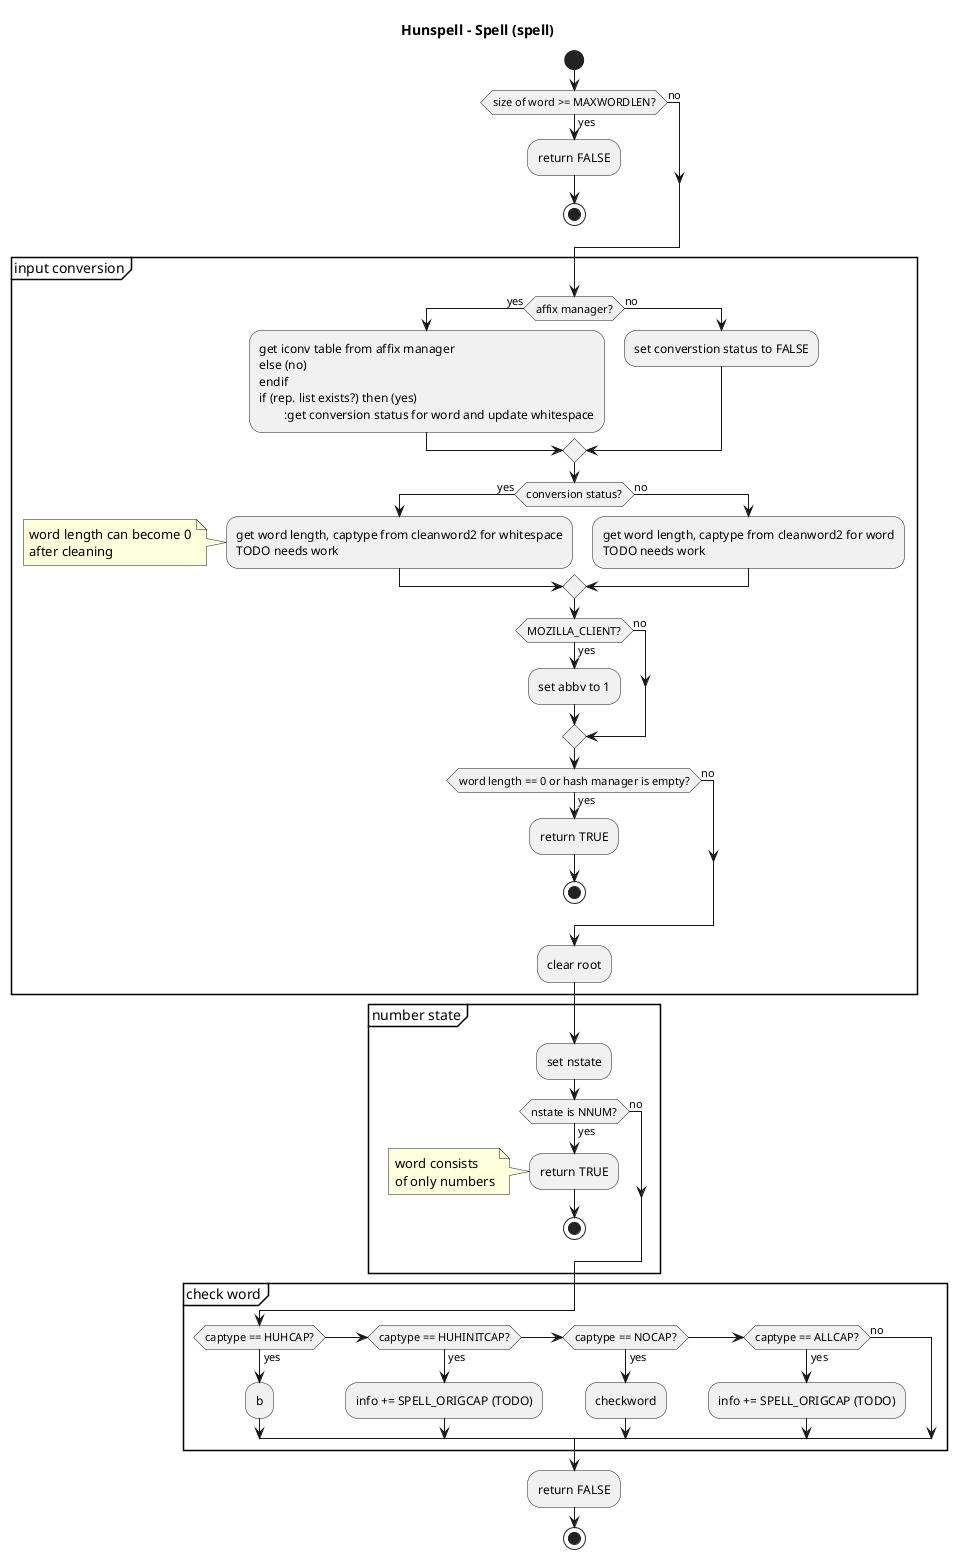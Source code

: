@startuml

title Hunspell - Spell (spell)

start

if (size of word >= MAXWORDLEN?) then (yes)
	:return FALSE;
	stop
else (no)
endif

partition "input conversion" {
	if (affix manager?) then (yes)
		:get iconv table from affix manager
	else (no)
	endif
	if (rep. list exists?) then (yes)
		:get conversion status for word and update whitespace;
	else (no)
		:set converstion status to FALSE;
	endif
	if (conversion status?) then (yes)
		:get word length, captype from cleanword2 for whitespace\nTODO needs work;
		note left: word length can become 0\nafter cleaning
	else (no)
		:get word length, captype from cleanword2 for word\nTODO needs work;
	endif

	if (MOZILLA_CLIENT?) then (yes)
		:set abbv to 1;
	else (no)
	endif

	if (word length == 0 or hash manager is empty?) then (yes)
		:return TRUE;
		stop
	else (no)
	endif
	:clear root;
}

partition "number state" {
	:set nstate;
	if (nstate is NNUM?) then (yes)
		:return TRUE;
		note left: word consists\nof only numbers
		stop
	else (no)
	endif
}

partition "check word" {
	if (captype == HUHCAP?) then (yes)
		:b;
	elseif (captype == HUHINITCAP?) then (yes)
		:info += SPELL_ORIGCAP (TODO);
	elseif (captype == NOCAP?) then (yes)
		:checkword;
	elseif (captype == ALLCAP?) then (yes)
		:info += SPELL_ORIGCAP (TODO);
	else (no)
	endif
}





:return FALSE;
stop

@enduml
